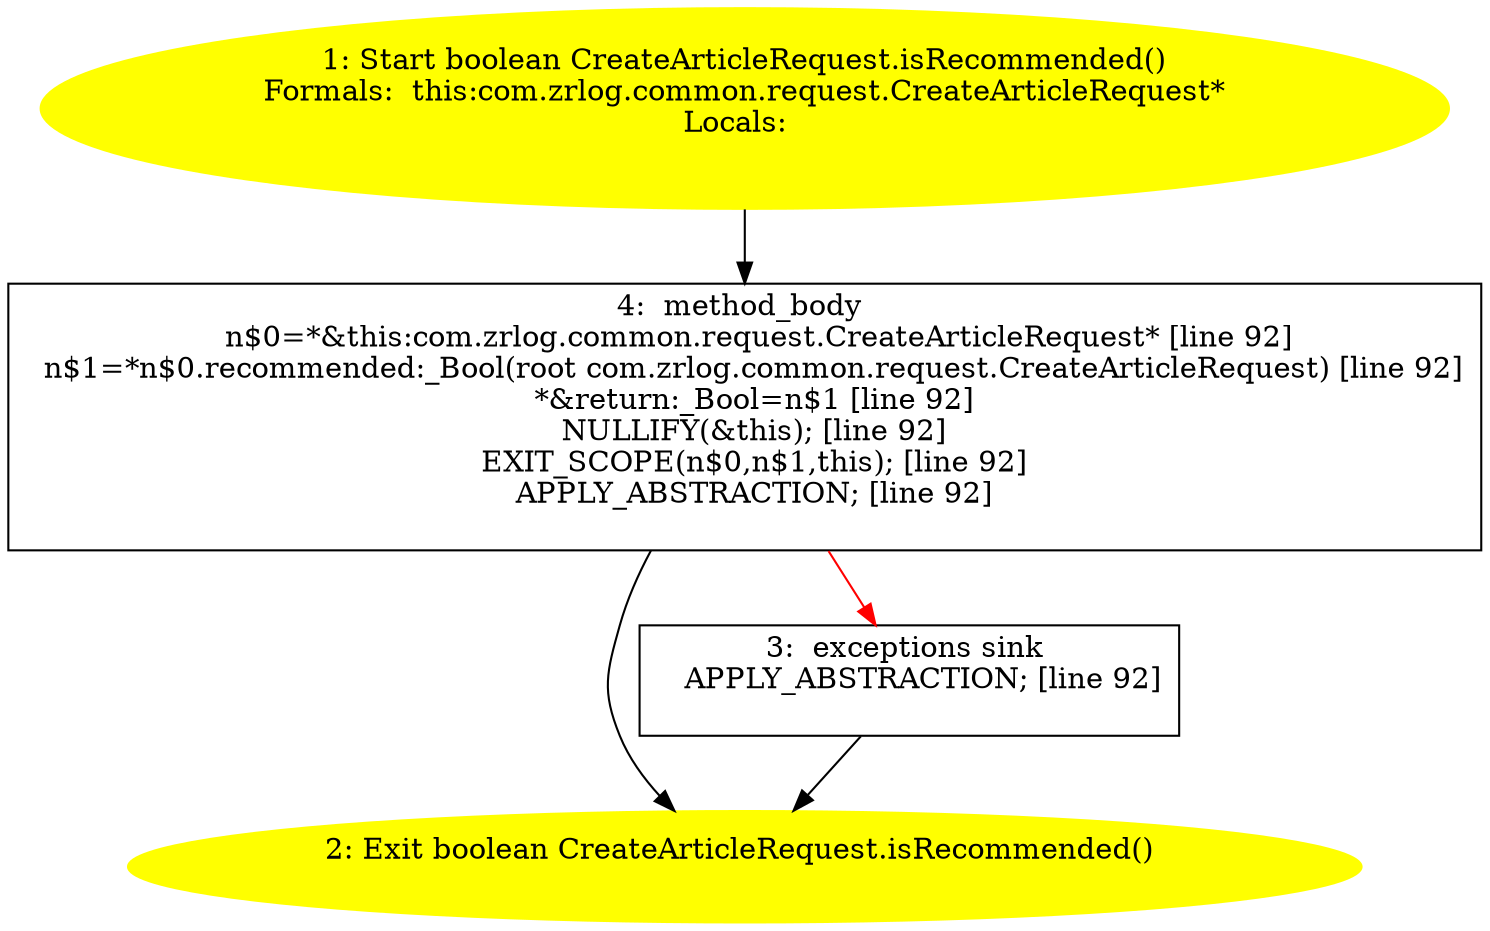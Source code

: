 /* @generated */
digraph cfg {
"com.zrlog.common.request.CreateArticleRequest.isRecommended():boolean.0624695dc5e2b26d4b2fc22a94cafedf_1" [label="1: Start boolean CreateArticleRequest.isRecommended()\nFormals:  this:com.zrlog.common.request.CreateArticleRequest*\nLocals:  \n  " color=yellow style=filled]
	

	 "com.zrlog.common.request.CreateArticleRequest.isRecommended():boolean.0624695dc5e2b26d4b2fc22a94cafedf_1" -> "com.zrlog.common.request.CreateArticleRequest.isRecommended():boolean.0624695dc5e2b26d4b2fc22a94cafedf_4" ;
"com.zrlog.common.request.CreateArticleRequest.isRecommended():boolean.0624695dc5e2b26d4b2fc22a94cafedf_2" [label="2: Exit boolean CreateArticleRequest.isRecommended() \n  " color=yellow style=filled]
	

"com.zrlog.common.request.CreateArticleRequest.isRecommended():boolean.0624695dc5e2b26d4b2fc22a94cafedf_3" [label="3:  exceptions sink \n   APPLY_ABSTRACTION; [line 92]\n " shape="box"]
	

	 "com.zrlog.common.request.CreateArticleRequest.isRecommended():boolean.0624695dc5e2b26d4b2fc22a94cafedf_3" -> "com.zrlog.common.request.CreateArticleRequest.isRecommended():boolean.0624695dc5e2b26d4b2fc22a94cafedf_2" ;
"com.zrlog.common.request.CreateArticleRequest.isRecommended():boolean.0624695dc5e2b26d4b2fc22a94cafedf_4" [label="4:  method_body \n   n$0=*&this:com.zrlog.common.request.CreateArticleRequest* [line 92]\n  n$1=*n$0.recommended:_Bool(root com.zrlog.common.request.CreateArticleRequest) [line 92]\n  *&return:_Bool=n$1 [line 92]\n  NULLIFY(&this); [line 92]\n  EXIT_SCOPE(n$0,n$1,this); [line 92]\n  APPLY_ABSTRACTION; [line 92]\n " shape="box"]
	

	 "com.zrlog.common.request.CreateArticleRequest.isRecommended():boolean.0624695dc5e2b26d4b2fc22a94cafedf_4" -> "com.zrlog.common.request.CreateArticleRequest.isRecommended():boolean.0624695dc5e2b26d4b2fc22a94cafedf_2" ;
	 "com.zrlog.common.request.CreateArticleRequest.isRecommended():boolean.0624695dc5e2b26d4b2fc22a94cafedf_4" -> "com.zrlog.common.request.CreateArticleRequest.isRecommended():boolean.0624695dc5e2b26d4b2fc22a94cafedf_3" [color="red" ];
}

